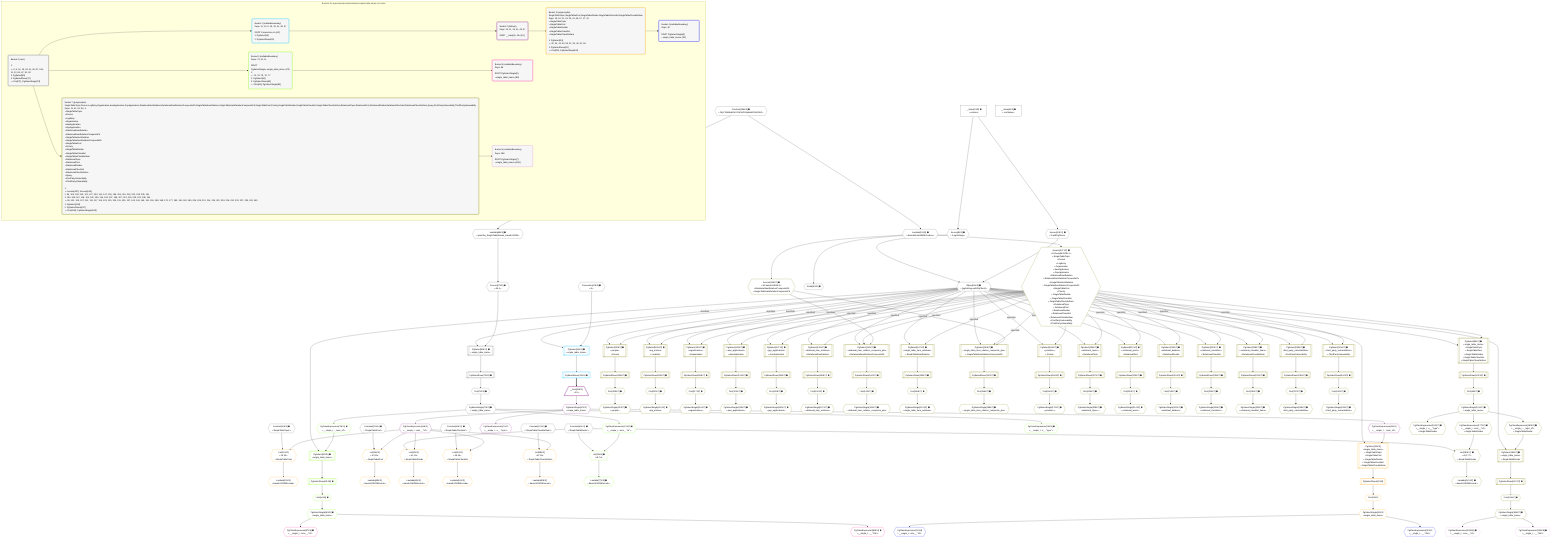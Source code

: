 %%{init: {'themeVariables': { 'fontSize': '12px'}}}%%
graph TD
    classDef path fill:#eee,stroke:#000,color:#000
    classDef plan fill:#fff,stroke-width:1px,color:#000
    classDef itemplan fill:#fff,stroke-width:2px,color:#000
    classDef unbatchedplan fill:#dff,stroke-width:1px,color:#000
    classDef sideeffectplan fill:#fcc,stroke-width:2px,color:#000
    classDef bucket fill:#f6f6f6,color:#000,stroke-width:2px,text-align:left


    %% plan dependencies
    Connection12{{"Connection[12∈0] ➊<br />ᐸ8ᐳ"}}:::plan
    Object11{{"Object[11∈0] ➊<br />ᐸ{pgSettings,withPgClient}ᐳ"}}:::plan
    Access9{{"Access[9∈0] ➊<br />ᐸ2.pgSettingsᐳ"}}:::plan
    Access10{{"Access[10∈0] ➊<br />ᐸ2.withPgClientᐳ"}}:::plan
    Access9 & Access10 --> Object11
    PgSelect69[["PgSelect[69∈0] ➊<br />ᐸsingle_table_itemsᐳ"]]:::plan
    Access67{{"Access[67∈0] ➊<br />ᐸ66.1ᐳ"}}:::plan
    Object11 -->|rejectNull| PgSelect69
    Access67 --> PgSelect69
    __Value2["__Value[2∈0] ➊<br />ᐸcontextᐳ"]:::plan
    __Value2 --> Access9
    __Value2 --> Access10
    Lambda66{{"Lambda[66∈0] ➊<br />ᐸspecifier_SingleTableDivider_base64JSONᐳ"}}:::plan
    Constant246{{"Constant[246∈0] ➊<br />ᐸ'WyJTaW5nbGVUYWJsZURpdmlkZXIiLDNd'ᐳ"}}:::plan
    Constant246 --> Lambda66
    Lambda66 --> Access67
    First71{{"First[71∈0] ➊"}}:::plan
    PgSelectRows72[["PgSelectRows[72∈0] ➊"]]:::plan
    PgSelectRows72 --> First71
    PgSelect69 --> PgSelectRows72
    PgSelectSingle73{{"PgSelectSingle[73∈0] ➊<br />ᐸsingle_table_itemsᐳ"}}:::plan
    First71 --> PgSelectSingle73
    Node90{{"Node[90∈0] ➊"}}:::plan
    Lambda91{{"Lambda[91∈0] ➊<br />ᐸdecodeNodeIdWithCodecsᐳ"}}:::plan
    Lambda91 --> Node90
    Constant246 --> Lambda91
    __Value4["__Value[4∈0] ➊<br />ᐸrootValueᐳ"]:::plan
    Constant19{{"Constant[19∈0] ➊<br />ᐸ'SingleTableTopic'ᐳ"}}:::plan
    Constant33{{"Constant[33∈0] ➊<br />ᐸ'SingleTablePost'ᐳ"}}:::plan
    Constant41{{"Constant[41∈0] ➊<br />ᐸ'SingleTableDivider'ᐳ"}}:::plan
    Constant49{{"Constant[49∈0] ➊<br />ᐸ'SingleTableChecklist'ᐳ"}}:::plan
    Constant57{{"Constant[57∈0] ➊<br />ᐸ'SingleTableChecklistItem'ᐳ"}}:::plan
    PgSelect14[["PgSelect[14∈1] ➊<br />ᐸsingle_table_itemsᐳ"]]:::plan
    Object11 & Connection12 --> PgSelect14
    PgSelectRows15[["PgSelectRows[15∈1] ➊"]]:::plan
    PgSelect14 --> PgSelectRows15
    __Item16[/"__Item[16∈2]<br />ᐸ15ᐳ"\]:::itemplan
    PgSelectRows15 ==> __Item16
    PgSelectSingle17{{"PgSelectSingle[17∈2]<br />ᐸsingle_table_itemsᐳ"}}:::plan
    __Item16 --> PgSelectSingle17
    PgClassExpression18{{"PgClassExpression[18∈2]<br />ᐸ__single_t...ems__.”id”ᐳ"}}:::plan
    PgSelectSingle17 --> PgClassExpression18
    PgClassExpression22{{"PgClassExpression[22∈2]<br />ᐸ__single_t...s__.”type”ᐳ"}}:::plan
    PgSelectSingle17 --> PgClassExpression22
    PgClassExpression23{{"PgClassExpression[23∈2]<br />ᐸ__single_t..._topic_id”ᐳ"}}:::plan
    PgSelectSingle17 --> PgClassExpression23
    List20{{"List[20∈3]<br />ᐸ19,18ᐳ<br />ᐳSingleTableTopic"}}:::plan
    Constant19 & PgClassExpression18 --> List20
    PgSelect24[["PgSelect[24∈3]<br />ᐸsingle_table_itemsᐳ<br />ᐳSingleTableTopic<br />ᐳSingleTablePost<br />ᐳSingleTableDivider<br />ᐳSingleTableChecklist<br />ᐳSingleTableChecklistItem"]]:::plan
    Object11 & PgClassExpression23 --> PgSelect24
    List34{{"List[34∈3]<br />ᐸ33,18ᐳ<br />ᐳSingleTablePost"}}:::plan
    Constant33 & PgClassExpression18 --> List34
    List42{{"List[42∈3]<br />ᐸ41,18ᐳ<br />ᐳSingleTableDivider"}}:::plan
    Constant41 & PgClassExpression18 --> List42
    List50{{"List[50∈3]<br />ᐸ49,18ᐳ<br />ᐳSingleTableChecklist"}}:::plan
    Constant49 & PgClassExpression18 --> List50
    List58{{"List[58∈3]<br />ᐸ57,18ᐳ<br />ᐳSingleTableChecklistItem"}}:::plan
    Constant57 & PgClassExpression18 --> List58
    Lambda21{{"Lambda[21∈3]<br />ᐸbase64JSONEncodeᐳ"}}:::plan
    List20 --> Lambda21
    First28{{"First[28∈3]"}}:::plan
    PgSelectRows29[["PgSelectRows[29∈3]"]]:::plan
    PgSelectRows29 --> First28
    PgSelect24 --> PgSelectRows29
    PgSelectSingle30{{"PgSelectSingle[30∈3]<br />ᐸsingle_table_itemsᐳ"}}:::plan
    First28 --> PgSelectSingle30
    Lambda35{{"Lambda[35∈3]<br />ᐸbase64JSONEncodeᐳ"}}:::plan
    List34 --> Lambda35
    Lambda43{{"Lambda[43∈3]<br />ᐸbase64JSONEncodeᐳ"}}:::plan
    List42 --> Lambda43
    Lambda51{{"Lambda[51∈3]<br />ᐸbase64JSONEncodeᐳ"}}:::plan
    List50 --> Lambda51
    Lambda59{{"Lambda[59∈3]<br />ᐸbase64JSONEncodeᐳ"}}:::plan
    List58 --> Lambda59
    PgClassExpression31{{"PgClassExpression[31∈4]<br />ᐸ__single_t...ems__.”id”ᐳ"}}:::plan
    PgSelectSingle30 --> PgClassExpression31
    PgClassExpression32{{"PgClassExpression[32∈4]<br />ᐸ__single_t...__.”title”ᐳ"}}:::plan
    PgSelectSingle30 --> PgClassExpression32
    List76{{"List[76∈5] ➊<br />ᐸ41,74ᐳ"}}:::plan
    PgClassExpression74{{"PgClassExpression[74∈5] ➊<br />ᐸ__single_t...ems__.”id”ᐳ"}}:::plan
    Constant41 & PgClassExpression74 --> List76
    PgSelect80[["PgSelect[80∈5] ➊<br />ᐸsingle_table_itemsᐳ"]]:::plan
    PgClassExpression79{{"PgClassExpression[79∈5] ➊<br />ᐸ__single_t..._topic_id”ᐳ"}}:::plan
    Object11 & PgClassExpression79 --> PgSelect80
    PgSelectSingle73 --> PgClassExpression74
    Lambda77{{"Lambda[77∈5] ➊<br />ᐸbase64JSONEncodeᐳ"}}:::plan
    List76 --> Lambda77
    PgClassExpression78{{"PgClassExpression[78∈5] ➊<br />ᐸ__single_t...s__.”type”ᐳ"}}:::plan
    PgSelectSingle73 --> PgClassExpression78
    PgSelectSingle73 --> PgClassExpression79
    First84{{"First[84∈5] ➊"}}:::plan
    PgSelectRows85[["PgSelectRows[85∈5] ➊"]]:::plan
    PgSelectRows85 --> First84
    PgSelect80 --> PgSelectRows85
    PgSelectSingle86{{"PgSelectSingle[86∈5] ➊<br />ᐸsingle_table_itemsᐳ"}}:::plan
    First84 --> PgSelectSingle86
    PgClassExpression87{{"PgClassExpression[87∈6] ➊<br />ᐸ__single_t...ems__.”id”ᐳ"}}:::plan
    PgSelectSingle86 --> PgClassExpression87
    PgClassExpression88{{"PgClassExpression[88∈6] ➊<br />ᐸ__single_t...__.”title”ᐳ"}}:::plan
    PgSelectSingle86 --> PgClassExpression88
    PgSelect141[["PgSelect[141∈7] ➊<br />ᐸrelational_item_relation_composite_pksᐳ<br />ᐳRelationalItemRelationCompositePk"]]:::plan
    Access247{{"Access[247∈7] ➊<br />ᐸ91.base64JSON.1ᐳ<br />ᐳSingleTableTopic<br />ᐳPerson<br />ᐳLogEntry<br />ᐳOrganization<br />ᐳAwsApplication<br />ᐳGcpApplication<br />ᐳRelationalItemRelation<br />ᐳRelationalItemRelationCompositePk<br />ᐳSingleTableItemRelation<br />ᐳSingleTableItemRelationCompositePk<br />ᐳSingleTablePost<br />ᐳPriority<br />ᐳSingleTableDivider<br />ᐳSingleTableChecklist<br />ᐳSingleTableChecklistItem<br />ᐳRelationalTopic<br />ᐳRelationalPost<br />ᐳRelationalDivider<br />ᐳRelationalChecklist<br />ᐳRelationalChecklistItem<br />ᐳFirstPartyVulnerability<br />ᐳThirdPartyVulnerability"}}:::plan
    Access248{{"Access[248∈7] ➊<br />ᐸ91.base64JSON.2ᐳ<br />ᐳRelationalItemRelationCompositePk<br />ᐳSingleTableItemRelationCompositePk"}}:::plan
    Object11 -->|rejectNull| PgSelect141
    Access247 -->|rejectNull| PgSelect141
    Access248 --> PgSelect141
    PgSelect154[["PgSelect[154∈7] ➊<br />ᐸsingle_table_item_relation_composite_pksᐳ<br />ᐳSingleTableItemRelationCompositePk"]]:::plan
    Object11 -->|rejectNull| PgSelect154
    Access247 -->|rejectNull| PgSelect154
    Access248 --> PgSelect154
    PgSelect95[["PgSelect[95∈7] ➊<br />ᐸsingle_table_itemsᐳ<br />ᐳSingleTableTopic<br />ᐳSingleTablePost<br />ᐳSingleTableDivider<br />ᐳSingleTableChecklist<br />ᐳSingleTableChecklistItem"]]:::plan
    Object11 -->|rejectNull| PgSelect95
    Access247 --> PgSelect95
    PgSelect103[["PgSelect[103∈7] ➊<br />ᐸpeopleᐳ<br />ᐳPerson"]]:::plan
    Object11 -->|rejectNull| PgSelect103
    Access247 --> PgSelect103
    PgSelect109[["PgSelect[109∈7] ➊<br />ᐸlog_entriesᐳ<br />ᐳLogEntry"]]:::plan
    Object11 -->|rejectNull| PgSelect109
    Access247 --> PgSelect109
    PgSelect115[["PgSelect[115∈7] ➊<br />ᐸorganizationsᐳ<br />ᐳOrganization"]]:::plan
    Object11 -->|rejectNull| PgSelect115
    Access247 --> PgSelect115
    PgSelect121[["PgSelect[121∈7] ➊<br />ᐸaws_applicationsᐳ<br />ᐳAwsApplication"]]:::plan
    Object11 -->|rejectNull| PgSelect121
    Access247 --> PgSelect121
    PgSelect127[["PgSelect[127∈7] ➊<br />ᐸgcp_applicationsᐳ<br />ᐳGcpApplication"]]:::plan
    Object11 -->|rejectNull| PgSelect127
    Access247 --> PgSelect127
    PgSelect133[["PgSelect[133∈7] ➊<br />ᐸrelational_item_relationsᐳ<br />ᐳRelationalItemRelation"]]:::plan
    Object11 -->|rejectNull| PgSelect133
    Access247 --> PgSelect133
    PgSelect147[["PgSelect[147∈7] ➊<br />ᐸsingle_table_item_relationsᐳ<br />ᐳSingleTableItemRelation"]]:::plan
    Object11 -->|rejectNull| PgSelect147
    Access247 --> PgSelect147
    PgSelect166[["PgSelect[166∈7] ➊<br />ᐸprioritiesᐳ<br />ᐳPriority"]]:::plan
    Object11 -->|rejectNull| PgSelect166
    Access247 --> PgSelect166
    List180{{"List[180∈7] ➊<br />ᐸ41,177ᐳ<br />ᐳSingleTableDivider"}}:::plan
    PgClassExpression177{{"PgClassExpression[177∈7] ➊<br />ᐸ__single_t...ems__.”id”ᐳ<br />ᐳSingleTableDivider"}}:::plan
    Constant41 & PgClassExpression177 --> List180
    PgSelect184[["PgSelect[184∈7] ➊<br />ᐸsingle_table_itemsᐳ<br />ᐳSingleTableDivider"]]:::plan
    PgClassExpression183{{"PgClassExpression[183∈7] ➊<br />ᐸ__single_t..._topic_id”ᐳ<br />ᐳSingleTableDivider"}}:::plan
    Object11 & PgClassExpression183 --> PgSelect184
    PgSelect204[["PgSelect[204∈7] ➊<br />ᐸrelational_topicsᐳ<br />ᐳRelationalTopic"]]:::plan
    Object11 -->|rejectNull| PgSelect204
    Access247 --> PgSelect204
    PgSelect210[["PgSelect[210∈7] ➊<br />ᐸrelational_postsᐳ<br />ᐳRelationalPost"]]:::plan
    Object11 -->|rejectNull| PgSelect210
    Access247 --> PgSelect210
    PgSelect216[["PgSelect[216∈7] ➊<br />ᐸrelational_dividersᐳ<br />ᐳRelationalDivider"]]:::plan
    Object11 -->|rejectNull| PgSelect216
    Access247 --> PgSelect216
    PgSelect222[["PgSelect[222∈7] ➊<br />ᐸrelational_checklistsᐳ<br />ᐳRelationalChecklist"]]:::plan
    Object11 -->|rejectNull| PgSelect222
    Access247 --> PgSelect222
    PgSelect228[["PgSelect[228∈7] ➊<br />ᐸrelational_checklist_itemsᐳ<br />ᐳRelationalChecklistItem"]]:::plan
    Object11 -->|rejectNull| PgSelect228
    Access247 --> PgSelect228
    PgSelect235[["PgSelect[235∈7] ➊<br />ᐸfirst_party_vulnerabilitiesᐳ<br />ᐳFirstPartyVulnerability"]]:::plan
    Object11 -->|rejectNull| PgSelect235
    Access247 --> PgSelect235
    PgSelect241[["PgSelect[241∈7] ➊<br />ᐸthird_party_vulnerabilitiesᐳ<br />ᐳThirdPartyVulnerability"]]:::plan
    Object11 -->|rejectNull| PgSelect241
    Access247 --> PgSelect241
    First99{{"First[99∈7] ➊"}}:::plan
    PgSelectRows100[["PgSelectRows[100∈7] ➊"]]:::plan
    PgSelectRows100 --> First99
    PgSelect95 --> PgSelectRows100
    PgSelectSingle101{{"PgSelectSingle[101∈7] ➊<br />ᐸsingle_table_itemsᐳ"}}:::plan
    First99 --> PgSelectSingle101
    First105{{"First[105∈7] ➊"}}:::plan
    PgSelectRows106[["PgSelectRows[106∈7] ➊"]]:::plan
    PgSelectRows106 --> First105
    PgSelect103 --> PgSelectRows106
    PgSelectSingle107{{"PgSelectSingle[107∈7] ➊<br />ᐸpeopleᐳ"}}:::plan
    First105 --> PgSelectSingle107
    First111{{"First[111∈7] ➊"}}:::plan
    PgSelectRows112[["PgSelectRows[112∈7] ➊"]]:::plan
    PgSelectRows112 --> First111
    PgSelect109 --> PgSelectRows112
    PgSelectSingle113{{"PgSelectSingle[113∈7] ➊<br />ᐸlog_entriesᐳ"}}:::plan
    First111 --> PgSelectSingle113
    First117{{"First[117∈7] ➊"}}:::plan
    PgSelectRows118[["PgSelectRows[118∈7] ➊"]]:::plan
    PgSelectRows118 --> First117
    PgSelect115 --> PgSelectRows118
    PgSelectSingle119{{"PgSelectSingle[119∈7] ➊<br />ᐸorganizationsᐳ"}}:::plan
    First117 --> PgSelectSingle119
    First123{{"First[123∈7] ➊"}}:::plan
    PgSelectRows124[["PgSelectRows[124∈7] ➊"]]:::plan
    PgSelectRows124 --> First123
    PgSelect121 --> PgSelectRows124
    PgSelectSingle125{{"PgSelectSingle[125∈7] ➊<br />ᐸaws_applicationsᐳ"}}:::plan
    First123 --> PgSelectSingle125
    First129{{"First[129∈7] ➊"}}:::plan
    PgSelectRows130[["PgSelectRows[130∈7] ➊"]]:::plan
    PgSelectRows130 --> First129
    PgSelect127 --> PgSelectRows130
    PgSelectSingle131{{"PgSelectSingle[131∈7] ➊<br />ᐸgcp_applicationsᐳ"}}:::plan
    First129 --> PgSelectSingle131
    First135{{"First[135∈7] ➊"}}:::plan
    PgSelectRows136[["PgSelectRows[136∈7] ➊"]]:::plan
    PgSelectRows136 --> First135
    PgSelect133 --> PgSelectRows136
    PgSelectSingle137{{"PgSelectSingle[137∈7] ➊<br />ᐸrelational_item_relationsᐳ"}}:::plan
    First135 --> PgSelectSingle137
    First143{{"First[143∈7] ➊"}}:::plan
    PgSelectRows144[["PgSelectRows[144∈7] ➊"]]:::plan
    PgSelectRows144 --> First143
    PgSelect141 --> PgSelectRows144
    PgSelectSingle145{{"PgSelectSingle[145∈7] ➊<br />ᐸrelational_item_relation_composite_pksᐳ"}}:::plan
    First143 --> PgSelectSingle145
    First149{{"First[149∈7] ➊"}}:::plan
    PgSelectRows150[["PgSelectRows[150∈7] ➊"]]:::plan
    PgSelectRows150 --> First149
    PgSelect147 --> PgSelectRows150
    PgSelectSingle151{{"PgSelectSingle[151∈7] ➊<br />ᐸsingle_table_item_relationsᐳ"}}:::plan
    First149 --> PgSelectSingle151
    First156{{"First[156∈7] ➊"}}:::plan
    PgSelectRows157[["PgSelectRows[157∈7] ➊"]]:::plan
    PgSelectRows157 --> First156
    PgSelect154 --> PgSelectRows157
    PgSelectSingle158{{"PgSelectSingle[158∈7] ➊<br />ᐸsingle_table_item_relation_composite_pksᐳ"}}:::plan
    First156 --> PgSelectSingle158
    First168{{"First[168∈7] ➊"}}:::plan
    PgSelectRows169[["PgSelectRows[169∈7] ➊"]]:::plan
    PgSelectRows169 --> First168
    PgSelect166 --> PgSelectRows169
    PgSelectSingle170{{"PgSelectSingle[170∈7] ➊<br />ᐸprioritiesᐳ"}}:::plan
    First168 --> PgSelectSingle170
    PgSelectSingle101 --> PgClassExpression177
    Lambda181{{"Lambda[181∈7] ➊<br />ᐸbase64JSONEncodeᐳ"}}:::plan
    List180 --> Lambda181
    PgClassExpression182{{"PgClassExpression[182∈7] ➊<br />ᐸ__single_t...s__.”type”ᐳ<br />ᐳSingleTableDivider"}}:::plan
    PgSelectSingle101 --> PgClassExpression182
    PgSelectSingle101 --> PgClassExpression183
    First186{{"First[186∈7] ➊"}}:::plan
    PgSelectRows187[["PgSelectRows[187∈7] ➊"]]:::plan
    PgSelectRows187 --> First186
    PgSelect184 --> PgSelectRows187
    PgSelectSingle188{{"PgSelectSingle[188∈7] ➊<br />ᐸsingle_table_itemsᐳ"}}:::plan
    First186 --> PgSelectSingle188
    First206{{"First[206∈7] ➊"}}:::plan
    PgSelectRows207[["PgSelectRows[207∈7] ➊"]]:::plan
    PgSelectRows207 --> First206
    PgSelect204 --> PgSelectRows207
    PgSelectSingle208{{"PgSelectSingle[208∈7] ➊<br />ᐸrelational_topicsᐳ"}}:::plan
    First206 --> PgSelectSingle208
    First212{{"First[212∈7] ➊"}}:::plan
    PgSelectRows213[["PgSelectRows[213∈7] ➊"]]:::plan
    PgSelectRows213 --> First212
    PgSelect210 --> PgSelectRows213
    PgSelectSingle214{{"PgSelectSingle[214∈7] ➊<br />ᐸrelational_postsᐳ"}}:::plan
    First212 --> PgSelectSingle214
    First218{{"First[218∈7] ➊"}}:::plan
    PgSelectRows219[["PgSelectRows[219∈7] ➊"]]:::plan
    PgSelectRows219 --> First218
    PgSelect216 --> PgSelectRows219
    PgSelectSingle220{{"PgSelectSingle[220∈7] ➊<br />ᐸrelational_dividersᐳ"}}:::plan
    First218 --> PgSelectSingle220
    First224{{"First[224∈7] ➊"}}:::plan
    PgSelectRows225[["PgSelectRows[225∈7] ➊"]]:::plan
    PgSelectRows225 --> First224
    PgSelect222 --> PgSelectRows225
    PgSelectSingle226{{"PgSelectSingle[226∈7] ➊<br />ᐸrelational_checklistsᐳ"}}:::plan
    First224 --> PgSelectSingle226
    First230{{"First[230∈7] ➊"}}:::plan
    PgSelectRows231[["PgSelectRows[231∈7] ➊"]]:::plan
    PgSelectRows231 --> First230
    PgSelect228 --> PgSelectRows231
    PgSelectSingle232{{"PgSelectSingle[232∈7] ➊<br />ᐸrelational_checklist_itemsᐳ"}}:::plan
    First230 --> PgSelectSingle232
    First237{{"First[237∈7] ➊"}}:::plan
    PgSelectRows238[["PgSelectRows[238∈7] ➊"]]:::plan
    PgSelectRows238 --> First237
    PgSelect235 --> PgSelectRows238
    PgSelectSingle239{{"PgSelectSingle[239∈7] ➊<br />ᐸfirst_party_vulnerabilitiesᐳ"}}:::plan
    First237 --> PgSelectSingle239
    First243{{"First[243∈7] ➊"}}:::plan
    PgSelectRows244[["PgSelectRows[244∈7] ➊"]]:::plan
    PgSelectRows244 --> First243
    PgSelect241 --> PgSelectRows244
    PgSelectSingle245{{"PgSelectSingle[245∈7] ➊<br />ᐸthird_party_vulnerabilitiesᐳ"}}:::plan
    First243 --> PgSelectSingle245
    Lambda91 --> Access247
    Lambda91 --> Access248
    PgClassExpression189{{"PgClassExpression[189∈8] ➊<br />ᐸ__single_t...ems__.”id”ᐳ"}}:::plan
    PgSelectSingle188 --> PgClassExpression189
    PgClassExpression190{{"PgClassExpression[190∈8] ➊<br />ᐸ__single_t...__.”title”ᐳ"}}:::plan
    PgSelectSingle188 --> PgClassExpression190

    %% define steps

    subgraph "Buckets for queries/polymorphic/simple-single-table-items-root-topic"
    Bucket0("Bucket 0 (root)<br /><br />1: <br />ᐳ: 6, 9, 10, 19, 33, 41, 49, 57, 246, 11, 12, 66, 67, 91, 90<br />2: PgSelect[69]<br />3: PgSelectRows[72]<br />ᐳ: First[71], PgSelectSingle[73]"):::bucket
    classDef bucket0 stroke:#696969
    class Bucket0,__Value2,__Value4,Access9,Access10,Object11,Connection12,Constant19,Constant33,Constant41,Constant49,Constant57,Lambda66,Access67,PgSelect69,First71,PgSelectRows72,PgSelectSingle73,Node90,Lambda91,Constant246 bucket0
    Bucket1("Bucket 1 (nullableBoundary)<br />Deps: 11, 12, 6, 19, 33, 41, 49, 57<br /><br />ROOT Connectionᐸ8ᐳ[12]<br />1: PgSelect[14]<br />2: PgSelectRows[15]"):::bucket
    classDef bucket1 stroke:#00bfff
    class Bucket1,PgSelect14,PgSelectRows15 bucket1
    Bucket2("Bucket 2 (listItem)<br />Deps: 19, 11, 33, 41, 49, 57<br /><br />ROOT __Item{2}ᐸ15ᐳ[16]"):::bucket
    classDef bucket2 stroke:#7f007f
    class Bucket2,__Item16,PgSelectSingle17,PgClassExpression18,PgClassExpression22,PgClassExpression23 bucket2
    Bucket3("Bucket 3 (polymorphic)<br />SingleTableTopic,SingleTablePost,SingleTableDivider,SingleTableChecklist,SingleTableChecklistItem<br />Deps: 19, 18, 11, 23, 33, 41, 49, 57, 17, 22<br />ᐳSingleTableTopic<br />ᐳSingleTablePost<br />ᐳSingleTableDivider<br />ᐳSingleTableChecklist<br />ᐳSingleTableChecklistItem<br /><br />1: PgSelect[24]<br />ᐳ: 20, 34, 42, 50, 58, 21, 35, 43, 51, 59<br />2: PgSelectRows[29]<br />ᐳ: First[28], PgSelectSingle[30]"):::bucket
    classDef bucket3 stroke:#ffa500
    class Bucket3,List20,Lambda21,PgSelect24,First28,PgSelectRows29,PgSelectSingle30,List34,Lambda35,List42,Lambda43,List50,Lambda51,List58,Lambda59 bucket3
    Bucket4("Bucket 4 (nullableBoundary)<br />Deps: 30<br /><br />ROOT PgSelectSingle{3}ᐸsingle_table_itemsᐳ[30]"):::bucket
    classDef bucket4 stroke:#0000ff
    class Bucket4,PgClassExpression31,PgClassExpression32 bucket4
    Bucket5("Bucket 5 (nullableBoundary)<br />Deps: 73, 41, 11<br /><br />ROOT PgSelectSingleᐸsingle_table_itemsᐳ[73]<br />1: <br />ᐳ: 74, 78, 79, 76, 77<br />2: PgSelect[80]<br />3: PgSelectRows[85]<br />ᐳ: First[84], PgSelectSingle[86]"):::bucket
    classDef bucket5 stroke:#7fff00
    class Bucket5,PgClassExpression74,List76,Lambda77,PgClassExpression78,PgClassExpression79,PgSelect80,First84,PgSelectRows85,PgSelectSingle86 bucket5
    Bucket6("Bucket 6 (nullableBoundary)<br />Deps: 86<br /><br />ROOT PgSelectSingle{5}ᐸsingle_table_itemsᐳ[86]"):::bucket
    classDef bucket6 stroke:#ff1493
    class Bucket6,PgClassExpression87,PgClassExpression88 bucket6
    Bucket7("Bucket 7 (polymorphic)<br />SingleTableTopic,Person,LogEntry,Organization,AwsApplication,GcpApplication,RelationalItemRelation,RelationalItemRelationCompositePk,SingleTableItemRelation,SingleTableItemRelationCompositePk,SingleTablePost,Priority,SingleTableDivider,SingleTableChecklist,SingleTableChecklistItem,RelationalTopic,RelationalPost,RelationalDivider,RelationalChecklist,RelationalChecklistItem,Query,FirstPartyVulnerability,ThirdPartyVulnerability<br />Deps: 11, 41, 91, 90, 4<br />ᐳSingleTableTopic<br />ᐳPerson<br />ᐳLogEntry<br />ᐳOrganization<br />ᐳAwsApplication<br />ᐳGcpApplication<br />ᐳRelationalItemRelation<br />ᐳRelationalItemRelationCompositePk<br />ᐳSingleTableItemRelation<br />ᐳSingleTableItemRelationCompositePk<br />ᐳSingleTablePost<br />ᐳPriority<br />ᐳSingleTableDivider<br />ᐳSingleTableChecklist<br />ᐳSingleTableChecklistItem<br />ᐳRelationalTopic<br />ᐳRelationalPost<br />ᐳRelationalDivider<br />ᐳRelationalChecklist<br />ᐳRelationalChecklistItem<br />ᐳQuery<br />ᐳFirstPartyVulnerability<br />ᐳThirdPartyVulnerability<br /><br />1: <br />ᐳ: Access[247], Access[248]<br />2: 95, 103, 109, 115, 121, 127, 133, 141, 147, 154, 166, 204, 210, 216, 222, 228, 235, 241<br />3: 100, 106, 112, 118, 124, 130, 136, 144, 150, 157, 169, 207, 213, 219, 225, 231, 238, 244<br />ᐳ: 99, 101, 105, 107, 111, 113, 117, 119, 123, 125, 129, 131, 135, 137, 143, 145, 149, 151, 156, 158, 168, 170, 177, 180, 181, 182, 183, 206, 208, 212, 214, 218, 220, 224, 226, 230, 232, 237, 239, 243, 245<br />4: PgSelect[184]<br />5: PgSelectRows[187]<br />ᐳ: First[186], PgSelectSingle[188]"):::bucket
    classDef bucket7 stroke:#808000
    class Bucket7,PgSelect95,First99,PgSelectRows100,PgSelectSingle101,PgSelect103,First105,PgSelectRows106,PgSelectSingle107,PgSelect109,First111,PgSelectRows112,PgSelectSingle113,PgSelect115,First117,PgSelectRows118,PgSelectSingle119,PgSelect121,First123,PgSelectRows124,PgSelectSingle125,PgSelect127,First129,PgSelectRows130,PgSelectSingle131,PgSelect133,First135,PgSelectRows136,PgSelectSingle137,PgSelect141,First143,PgSelectRows144,PgSelectSingle145,PgSelect147,First149,PgSelectRows150,PgSelectSingle151,PgSelect154,First156,PgSelectRows157,PgSelectSingle158,PgSelect166,First168,PgSelectRows169,PgSelectSingle170,PgClassExpression177,List180,Lambda181,PgClassExpression182,PgClassExpression183,PgSelect184,First186,PgSelectRows187,PgSelectSingle188,PgSelect204,First206,PgSelectRows207,PgSelectSingle208,PgSelect210,First212,PgSelectRows213,PgSelectSingle214,PgSelect216,First218,PgSelectRows219,PgSelectSingle220,PgSelect222,First224,PgSelectRows225,PgSelectSingle226,PgSelect228,First230,PgSelectRows231,PgSelectSingle232,PgSelect235,First237,PgSelectRows238,PgSelectSingle239,PgSelect241,First243,PgSelectRows244,PgSelectSingle245,Access247,Access248 bucket7
    Bucket8("Bucket 8 (nullableBoundary)<br />Deps: 188<br /><br />ROOT PgSelectSingle{7}ᐸsingle_table_itemsᐳ[188]"):::bucket
    classDef bucket8 stroke:#dda0dd
    class Bucket8,PgClassExpression189,PgClassExpression190 bucket8
    Bucket0 --> Bucket1 & Bucket5 & Bucket7
    Bucket1 --> Bucket2
    Bucket2 --> Bucket3
    Bucket3 --> Bucket4
    Bucket5 --> Bucket6
    Bucket7 --> Bucket8
    end